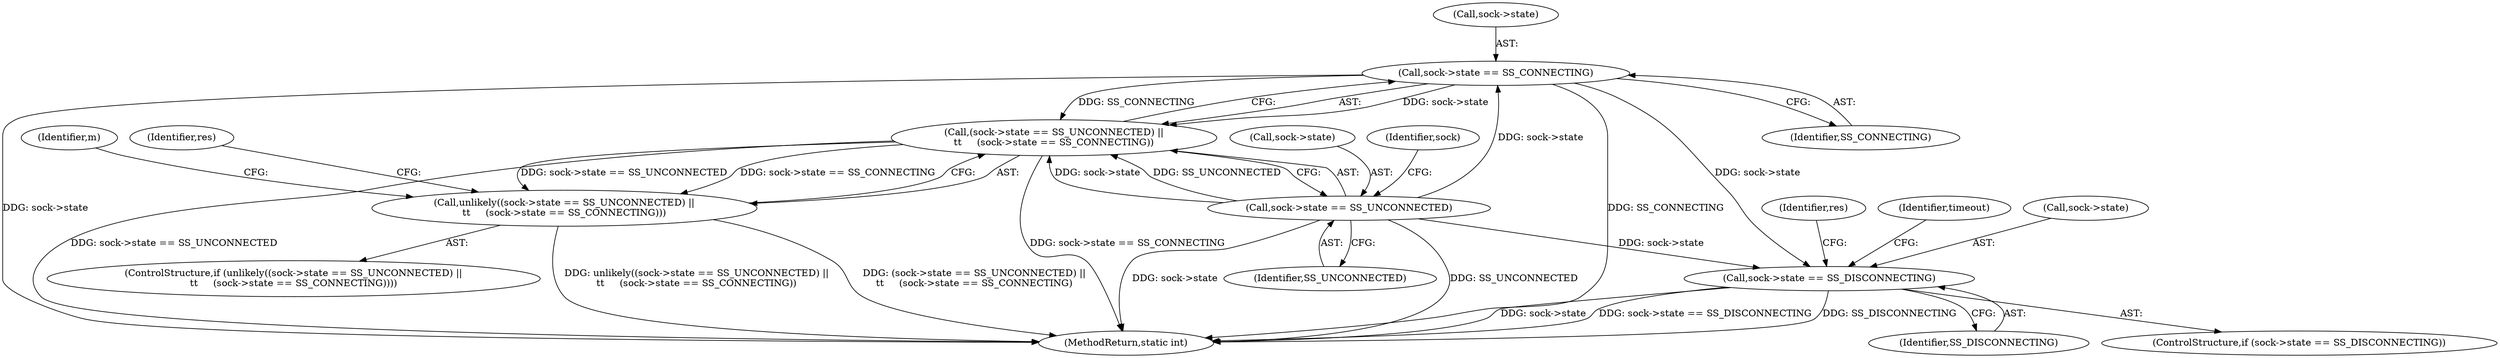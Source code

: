 digraph "0_linux_60085c3d009b0df252547adb336d1ccca5ce52ec_0@pointer" {
"1000165" [label="(Call,sock->state == SS_CONNECTING)"];
"1000160" [label="(Call,sock->state == SS_UNCONNECTED)"];
"1000159" [label="(Call,(sock->state == SS_UNCONNECTED) ||\n\t\t     (sock->state == SS_CONNECTING))"];
"1000158" [label="(Call,unlikely((sock->state == SS_UNCONNECTED) ||\n\t\t     (sock->state == SS_CONNECTING)))"];
"1000205" [label="(Call,sock->state == SS_DISCONNECTING)"];
"1000212" [label="(Identifier,res)"];
"1000161" [label="(Call,sock->state)"];
"1000167" [label="(Identifier,sock)"];
"1000165" [label="(Call,sock->state == SS_CONNECTING)"];
"1000164" [label="(Identifier,SS_UNCONNECTED)"];
"1000172" [label="(Identifier,res)"];
"1000218" [label="(Identifier,timeout)"];
"1000158" [label="(Call,unlikely((sock->state == SS_UNCONNECTED) ||\n\t\t     (sock->state == SS_CONNECTING)))"];
"1000205" [label="(Call,sock->state == SS_DISCONNECTING)"];
"1000169" [label="(Identifier,SS_CONNECTING)"];
"1000157" [label="(ControlStructure,if (unlikely((sock->state == SS_UNCONNECTED) ||\n\t\t     (sock->state == SS_CONNECTING))))"];
"1000439" [label="(MethodReturn,static int)"];
"1000159" [label="(Call,(sock->state == SS_UNCONNECTED) ||\n\t\t     (sock->state == SS_CONNECTING))"];
"1000209" [label="(Identifier,SS_DISCONNECTING)"];
"1000178" [label="(Identifier,m)"];
"1000204" [label="(ControlStructure,if (sock->state == SS_DISCONNECTING))"];
"1000160" [label="(Call,sock->state == SS_UNCONNECTED)"];
"1000206" [label="(Call,sock->state)"];
"1000166" [label="(Call,sock->state)"];
"1000165" -> "1000159"  [label="AST: "];
"1000165" -> "1000169"  [label="CFG: "];
"1000166" -> "1000165"  [label="AST: "];
"1000169" -> "1000165"  [label="AST: "];
"1000159" -> "1000165"  [label="CFG: "];
"1000165" -> "1000439"  [label="DDG: SS_CONNECTING"];
"1000165" -> "1000439"  [label="DDG: sock->state"];
"1000165" -> "1000159"  [label="DDG: sock->state"];
"1000165" -> "1000159"  [label="DDG: SS_CONNECTING"];
"1000160" -> "1000165"  [label="DDG: sock->state"];
"1000165" -> "1000205"  [label="DDG: sock->state"];
"1000160" -> "1000159"  [label="AST: "];
"1000160" -> "1000164"  [label="CFG: "];
"1000161" -> "1000160"  [label="AST: "];
"1000164" -> "1000160"  [label="AST: "];
"1000167" -> "1000160"  [label="CFG: "];
"1000159" -> "1000160"  [label="CFG: "];
"1000160" -> "1000439"  [label="DDG: SS_UNCONNECTED"];
"1000160" -> "1000439"  [label="DDG: sock->state"];
"1000160" -> "1000159"  [label="DDG: sock->state"];
"1000160" -> "1000159"  [label="DDG: SS_UNCONNECTED"];
"1000160" -> "1000205"  [label="DDG: sock->state"];
"1000159" -> "1000158"  [label="AST: "];
"1000158" -> "1000159"  [label="CFG: "];
"1000159" -> "1000439"  [label="DDG: sock->state == SS_UNCONNECTED"];
"1000159" -> "1000439"  [label="DDG: sock->state == SS_CONNECTING"];
"1000159" -> "1000158"  [label="DDG: sock->state == SS_UNCONNECTED"];
"1000159" -> "1000158"  [label="DDG: sock->state == SS_CONNECTING"];
"1000158" -> "1000157"  [label="AST: "];
"1000172" -> "1000158"  [label="CFG: "];
"1000178" -> "1000158"  [label="CFG: "];
"1000158" -> "1000439"  [label="DDG: (sock->state == SS_UNCONNECTED) ||\n\t\t     (sock->state == SS_CONNECTING)"];
"1000158" -> "1000439"  [label="DDG: unlikely((sock->state == SS_UNCONNECTED) ||\n\t\t     (sock->state == SS_CONNECTING))"];
"1000205" -> "1000204"  [label="AST: "];
"1000205" -> "1000209"  [label="CFG: "];
"1000206" -> "1000205"  [label="AST: "];
"1000209" -> "1000205"  [label="AST: "];
"1000212" -> "1000205"  [label="CFG: "];
"1000218" -> "1000205"  [label="CFG: "];
"1000205" -> "1000439"  [label="DDG: SS_DISCONNECTING"];
"1000205" -> "1000439"  [label="DDG: sock->state"];
"1000205" -> "1000439"  [label="DDG: sock->state == SS_DISCONNECTING"];
}
